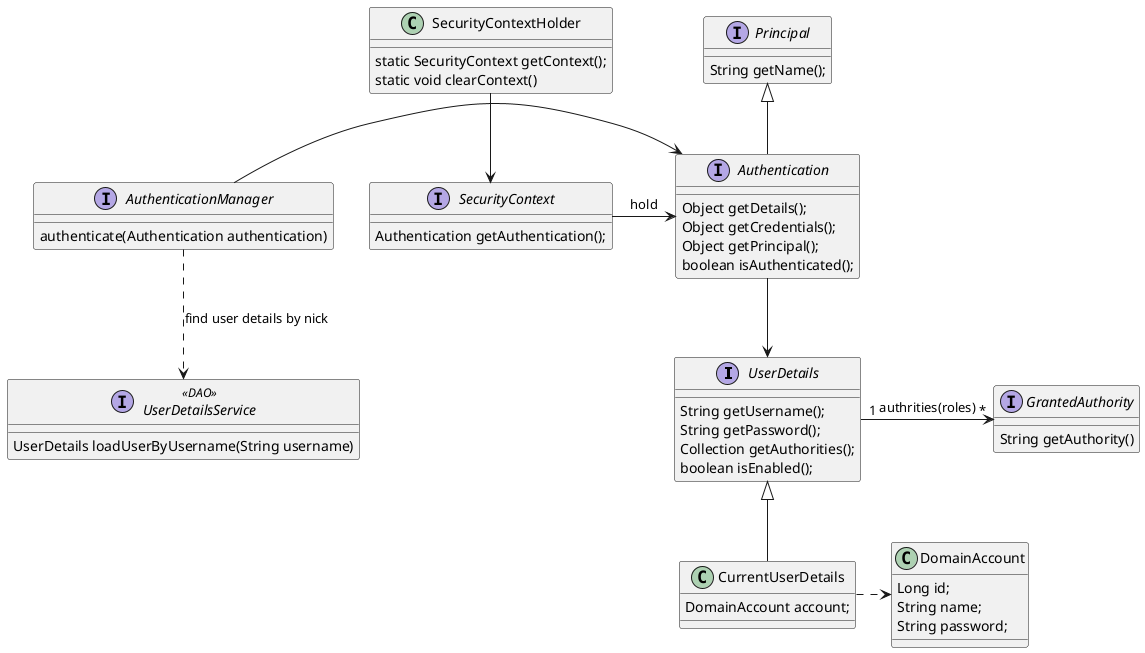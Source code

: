 @startuml

interface UserDetails  {
  String getUsername();
  String getPassword();
  Collection getAuthorities();
  boolean isEnabled();
}

interface GrantedAuthority{
   String getAuthority()
}
class DomainAccount {
   Long id;
   String name;
   String password;
}
class CurrentUserDetails {
   DomainAccount account;
}
UserDetails "1" -right-> "*" GrantedAuthority: authrities(roles)
CurrentUserDetails -up-|> UserDetails
CurrentUserDetails .right.> DomainAccount

interface Principal {
  String getName();
}
interface Authentication {
  Object getDetails();
  Object getCredentials();
  Object getPrincipal();
  boolean isAuthenticated();
}
Authentication -up-|> Principal
Authentication --> UserDetails

interface AuthenticationManager {
   authenticate(Authentication authentication)
}

interface UserDetailsService <<DAO>> {
   UserDetails loadUserByUsername(String username)
}

AuthenticationManager ..> UserDetailsService: find user details by nick
AuthenticationManager -> Authentication

class SecurityContextHolder {
   static SecurityContext getContext();
   static void clearContext()
}
interface SecurityContext {
   Authentication getAuthentication();
}
SecurityContextHolder -down-> SecurityContext
SecurityContext -right-> Authentication: hold


@enduml